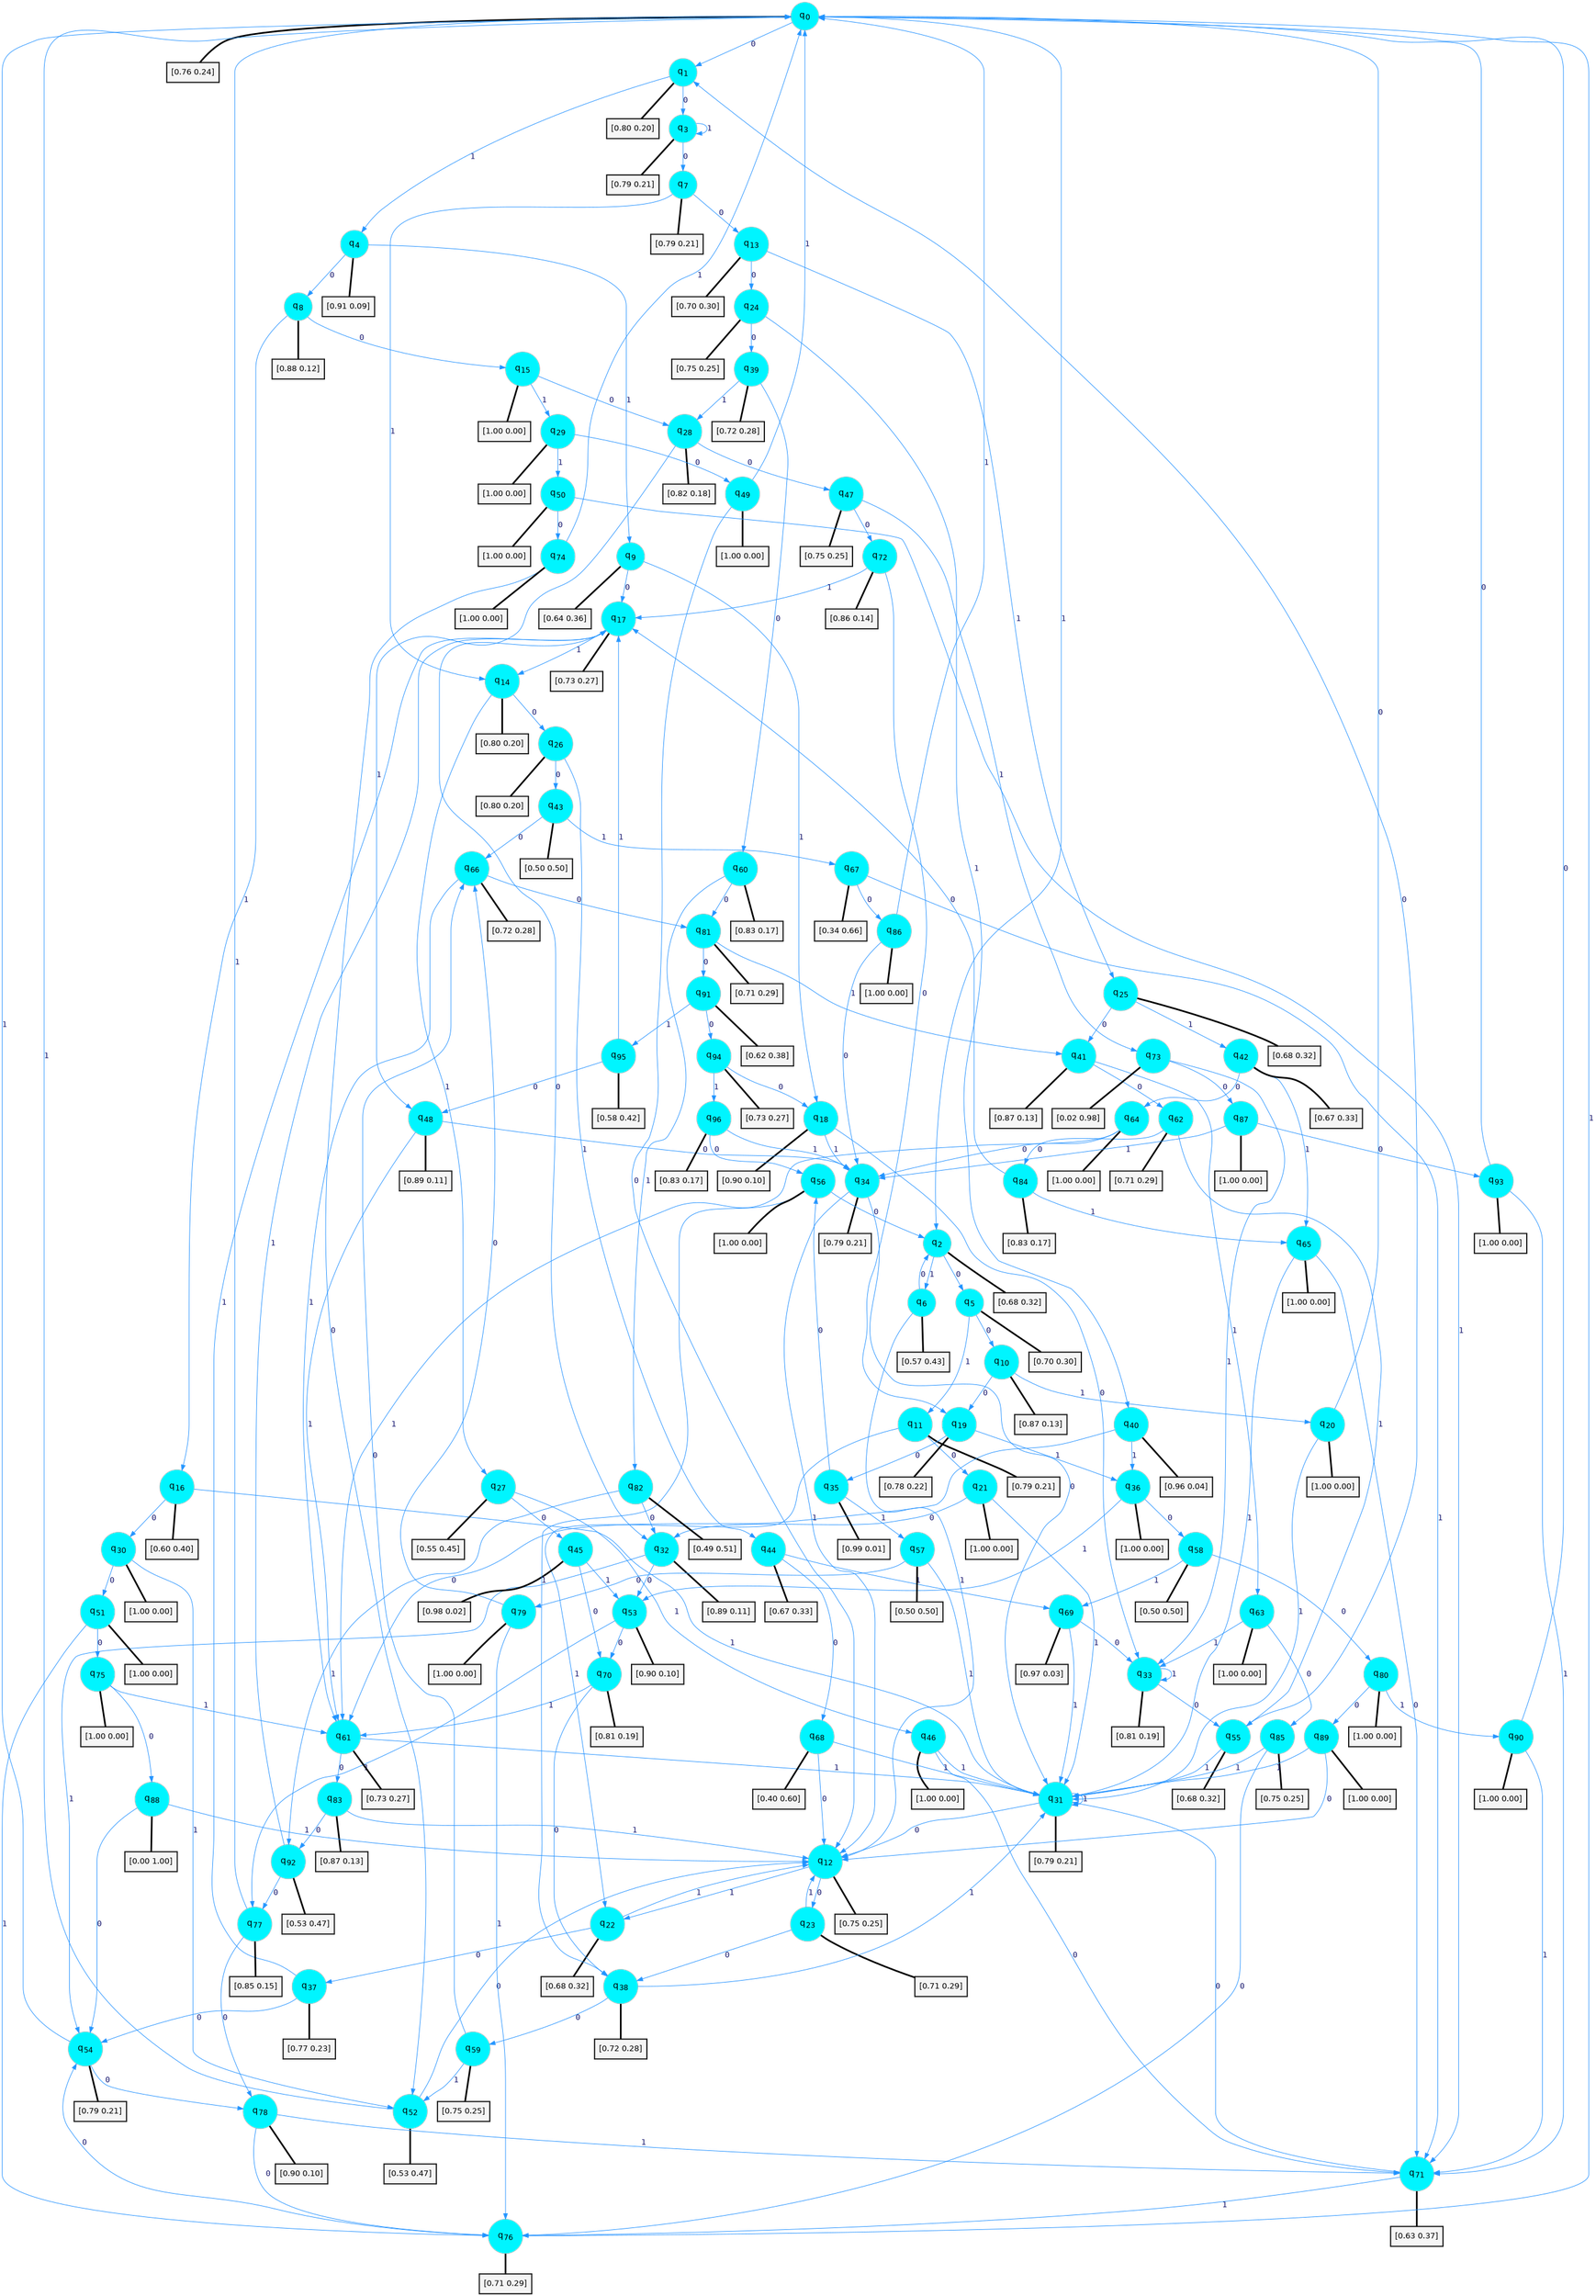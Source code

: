 digraph G {
graph [
bgcolor=transparent, dpi=300, rankdir=TD, size="40,25"];
node [
color=gray, fillcolor=turquoise1, fontcolor=black, fontname=Helvetica, fontsize=16, fontweight=bold, shape=circle, style=filled];
edge [
arrowsize=1, color=dodgerblue1, fontcolor=midnightblue, fontname=courier, fontweight=bold, penwidth=1, style=solid, weight=20];
0[label=<q<SUB>0</SUB>>];
1[label=<q<SUB>1</SUB>>];
2[label=<q<SUB>2</SUB>>];
3[label=<q<SUB>3</SUB>>];
4[label=<q<SUB>4</SUB>>];
5[label=<q<SUB>5</SUB>>];
6[label=<q<SUB>6</SUB>>];
7[label=<q<SUB>7</SUB>>];
8[label=<q<SUB>8</SUB>>];
9[label=<q<SUB>9</SUB>>];
10[label=<q<SUB>10</SUB>>];
11[label=<q<SUB>11</SUB>>];
12[label=<q<SUB>12</SUB>>];
13[label=<q<SUB>13</SUB>>];
14[label=<q<SUB>14</SUB>>];
15[label=<q<SUB>15</SUB>>];
16[label=<q<SUB>16</SUB>>];
17[label=<q<SUB>17</SUB>>];
18[label=<q<SUB>18</SUB>>];
19[label=<q<SUB>19</SUB>>];
20[label=<q<SUB>20</SUB>>];
21[label=<q<SUB>21</SUB>>];
22[label=<q<SUB>22</SUB>>];
23[label=<q<SUB>23</SUB>>];
24[label=<q<SUB>24</SUB>>];
25[label=<q<SUB>25</SUB>>];
26[label=<q<SUB>26</SUB>>];
27[label=<q<SUB>27</SUB>>];
28[label=<q<SUB>28</SUB>>];
29[label=<q<SUB>29</SUB>>];
30[label=<q<SUB>30</SUB>>];
31[label=<q<SUB>31</SUB>>];
32[label=<q<SUB>32</SUB>>];
33[label=<q<SUB>33</SUB>>];
34[label=<q<SUB>34</SUB>>];
35[label=<q<SUB>35</SUB>>];
36[label=<q<SUB>36</SUB>>];
37[label=<q<SUB>37</SUB>>];
38[label=<q<SUB>38</SUB>>];
39[label=<q<SUB>39</SUB>>];
40[label=<q<SUB>40</SUB>>];
41[label=<q<SUB>41</SUB>>];
42[label=<q<SUB>42</SUB>>];
43[label=<q<SUB>43</SUB>>];
44[label=<q<SUB>44</SUB>>];
45[label=<q<SUB>45</SUB>>];
46[label=<q<SUB>46</SUB>>];
47[label=<q<SUB>47</SUB>>];
48[label=<q<SUB>48</SUB>>];
49[label=<q<SUB>49</SUB>>];
50[label=<q<SUB>50</SUB>>];
51[label=<q<SUB>51</SUB>>];
52[label=<q<SUB>52</SUB>>];
53[label=<q<SUB>53</SUB>>];
54[label=<q<SUB>54</SUB>>];
55[label=<q<SUB>55</SUB>>];
56[label=<q<SUB>56</SUB>>];
57[label=<q<SUB>57</SUB>>];
58[label=<q<SUB>58</SUB>>];
59[label=<q<SUB>59</SUB>>];
60[label=<q<SUB>60</SUB>>];
61[label=<q<SUB>61</SUB>>];
62[label=<q<SUB>62</SUB>>];
63[label=<q<SUB>63</SUB>>];
64[label=<q<SUB>64</SUB>>];
65[label=<q<SUB>65</SUB>>];
66[label=<q<SUB>66</SUB>>];
67[label=<q<SUB>67</SUB>>];
68[label=<q<SUB>68</SUB>>];
69[label=<q<SUB>69</SUB>>];
70[label=<q<SUB>70</SUB>>];
71[label=<q<SUB>71</SUB>>];
72[label=<q<SUB>72</SUB>>];
73[label=<q<SUB>73</SUB>>];
74[label=<q<SUB>74</SUB>>];
75[label=<q<SUB>75</SUB>>];
76[label=<q<SUB>76</SUB>>];
77[label=<q<SUB>77</SUB>>];
78[label=<q<SUB>78</SUB>>];
79[label=<q<SUB>79</SUB>>];
80[label=<q<SUB>80</SUB>>];
81[label=<q<SUB>81</SUB>>];
82[label=<q<SUB>82</SUB>>];
83[label=<q<SUB>83</SUB>>];
84[label=<q<SUB>84</SUB>>];
85[label=<q<SUB>85</SUB>>];
86[label=<q<SUB>86</SUB>>];
87[label=<q<SUB>87</SUB>>];
88[label=<q<SUB>88</SUB>>];
89[label=<q<SUB>89</SUB>>];
90[label=<q<SUB>90</SUB>>];
91[label=<q<SUB>91</SUB>>];
92[label=<q<SUB>92</SUB>>];
93[label=<q<SUB>93</SUB>>];
94[label=<q<SUB>94</SUB>>];
95[label=<q<SUB>95</SUB>>];
96[label=<q<SUB>96</SUB>>];
97[label="[0.76 0.24]", shape=box,fontcolor=black, fontname=Helvetica, fontsize=14, penwidth=2, fillcolor=whitesmoke,color=black];
98[label="[0.80 0.20]", shape=box,fontcolor=black, fontname=Helvetica, fontsize=14, penwidth=2, fillcolor=whitesmoke,color=black];
99[label="[0.68 0.32]", shape=box,fontcolor=black, fontname=Helvetica, fontsize=14, penwidth=2, fillcolor=whitesmoke,color=black];
100[label="[0.79 0.21]", shape=box,fontcolor=black, fontname=Helvetica, fontsize=14, penwidth=2, fillcolor=whitesmoke,color=black];
101[label="[0.91 0.09]", shape=box,fontcolor=black, fontname=Helvetica, fontsize=14, penwidth=2, fillcolor=whitesmoke,color=black];
102[label="[0.70 0.30]", shape=box,fontcolor=black, fontname=Helvetica, fontsize=14, penwidth=2, fillcolor=whitesmoke,color=black];
103[label="[0.57 0.43]", shape=box,fontcolor=black, fontname=Helvetica, fontsize=14, penwidth=2, fillcolor=whitesmoke,color=black];
104[label="[0.79 0.21]", shape=box,fontcolor=black, fontname=Helvetica, fontsize=14, penwidth=2, fillcolor=whitesmoke,color=black];
105[label="[0.88 0.12]", shape=box,fontcolor=black, fontname=Helvetica, fontsize=14, penwidth=2, fillcolor=whitesmoke,color=black];
106[label="[0.64 0.36]", shape=box,fontcolor=black, fontname=Helvetica, fontsize=14, penwidth=2, fillcolor=whitesmoke,color=black];
107[label="[0.87 0.13]", shape=box,fontcolor=black, fontname=Helvetica, fontsize=14, penwidth=2, fillcolor=whitesmoke,color=black];
108[label="[0.79 0.21]", shape=box,fontcolor=black, fontname=Helvetica, fontsize=14, penwidth=2, fillcolor=whitesmoke,color=black];
109[label="[0.75 0.25]", shape=box,fontcolor=black, fontname=Helvetica, fontsize=14, penwidth=2, fillcolor=whitesmoke,color=black];
110[label="[0.70 0.30]", shape=box,fontcolor=black, fontname=Helvetica, fontsize=14, penwidth=2, fillcolor=whitesmoke,color=black];
111[label="[0.80 0.20]", shape=box,fontcolor=black, fontname=Helvetica, fontsize=14, penwidth=2, fillcolor=whitesmoke,color=black];
112[label="[1.00 0.00]", shape=box,fontcolor=black, fontname=Helvetica, fontsize=14, penwidth=2, fillcolor=whitesmoke,color=black];
113[label="[0.60 0.40]", shape=box,fontcolor=black, fontname=Helvetica, fontsize=14, penwidth=2, fillcolor=whitesmoke,color=black];
114[label="[0.73 0.27]", shape=box,fontcolor=black, fontname=Helvetica, fontsize=14, penwidth=2, fillcolor=whitesmoke,color=black];
115[label="[0.90 0.10]", shape=box,fontcolor=black, fontname=Helvetica, fontsize=14, penwidth=2, fillcolor=whitesmoke,color=black];
116[label="[0.78 0.22]", shape=box,fontcolor=black, fontname=Helvetica, fontsize=14, penwidth=2, fillcolor=whitesmoke,color=black];
117[label="[1.00 0.00]", shape=box,fontcolor=black, fontname=Helvetica, fontsize=14, penwidth=2, fillcolor=whitesmoke,color=black];
118[label="[1.00 0.00]", shape=box,fontcolor=black, fontname=Helvetica, fontsize=14, penwidth=2, fillcolor=whitesmoke,color=black];
119[label="[0.68 0.32]", shape=box,fontcolor=black, fontname=Helvetica, fontsize=14, penwidth=2, fillcolor=whitesmoke,color=black];
120[label="[0.71 0.29]", shape=box,fontcolor=black, fontname=Helvetica, fontsize=14, penwidth=2, fillcolor=whitesmoke,color=black];
121[label="[0.75 0.25]", shape=box,fontcolor=black, fontname=Helvetica, fontsize=14, penwidth=2, fillcolor=whitesmoke,color=black];
122[label="[0.68 0.32]", shape=box,fontcolor=black, fontname=Helvetica, fontsize=14, penwidth=2, fillcolor=whitesmoke,color=black];
123[label="[0.80 0.20]", shape=box,fontcolor=black, fontname=Helvetica, fontsize=14, penwidth=2, fillcolor=whitesmoke,color=black];
124[label="[0.55 0.45]", shape=box,fontcolor=black, fontname=Helvetica, fontsize=14, penwidth=2, fillcolor=whitesmoke,color=black];
125[label="[0.82 0.18]", shape=box,fontcolor=black, fontname=Helvetica, fontsize=14, penwidth=2, fillcolor=whitesmoke,color=black];
126[label="[1.00 0.00]", shape=box,fontcolor=black, fontname=Helvetica, fontsize=14, penwidth=2, fillcolor=whitesmoke,color=black];
127[label="[1.00 0.00]", shape=box,fontcolor=black, fontname=Helvetica, fontsize=14, penwidth=2, fillcolor=whitesmoke,color=black];
128[label="[0.79 0.21]", shape=box,fontcolor=black, fontname=Helvetica, fontsize=14, penwidth=2, fillcolor=whitesmoke,color=black];
129[label="[0.89 0.11]", shape=box,fontcolor=black, fontname=Helvetica, fontsize=14, penwidth=2, fillcolor=whitesmoke,color=black];
130[label="[0.81 0.19]", shape=box,fontcolor=black, fontname=Helvetica, fontsize=14, penwidth=2, fillcolor=whitesmoke,color=black];
131[label="[0.79 0.21]", shape=box,fontcolor=black, fontname=Helvetica, fontsize=14, penwidth=2, fillcolor=whitesmoke,color=black];
132[label="[0.99 0.01]", shape=box,fontcolor=black, fontname=Helvetica, fontsize=14, penwidth=2, fillcolor=whitesmoke,color=black];
133[label="[1.00 0.00]", shape=box,fontcolor=black, fontname=Helvetica, fontsize=14, penwidth=2, fillcolor=whitesmoke,color=black];
134[label="[0.77 0.23]", shape=box,fontcolor=black, fontname=Helvetica, fontsize=14, penwidth=2, fillcolor=whitesmoke,color=black];
135[label="[0.72 0.28]", shape=box,fontcolor=black, fontname=Helvetica, fontsize=14, penwidth=2, fillcolor=whitesmoke,color=black];
136[label="[0.72 0.28]", shape=box,fontcolor=black, fontname=Helvetica, fontsize=14, penwidth=2, fillcolor=whitesmoke,color=black];
137[label="[0.96 0.04]", shape=box,fontcolor=black, fontname=Helvetica, fontsize=14, penwidth=2, fillcolor=whitesmoke,color=black];
138[label="[0.87 0.13]", shape=box,fontcolor=black, fontname=Helvetica, fontsize=14, penwidth=2, fillcolor=whitesmoke,color=black];
139[label="[0.67 0.33]", shape=box,fontcolor=black, fontname=Helvetica, fontsize=14, penwidth=2, fillcolor=whitesmoke,color=black];
140[label="[0.50 0.50]", shape=box,fontcolor=black, fontname=Helvetica, fontsize=14, penwidth=2, fillcolor=whitesmoke,color=black];
141[label="[0.67 0.33]", shape=box,fontcolor=black, fontname=Helvetica, fontsize=14, penwidth=2, fillcolor=whitesmoke,color=black];
142[label="[0.98 0.02]", shape=box,fontcolor=black, fontname=Helvetica, fontsize=14, penwidth=2, fillcolor=whitesmoke,color=black];
143[label="[1.00 0.00]", shape=box,fontcolor=black, fontname=Helvetica, fontsize=14, penwidth=2, fillcolor=whitesmoke,color=black];
144[label="[0.75 0.25]", shape=box,fontcolor=black, fontname=Helvetica, fontsize=14, penwidth=2, fillcolor=whitesmoke,color=black];
145[label="[0.89 0.11]", shape=box,fontcolor=black, fontname=Helvetica, fontsize=14, penwidth=2, fillcolor=whitesmoke,color=black];
146[label="[1.00 0.00]", shape=box,fontcolor=black, fontname=Helvetica, fontsize=14, penwidth=2, fillcolor=whitesmoke,color=black];
147[label="[1.00 0.00]", shape=box,fontcolor=black, fontname=Helvetica, fontsize=14, penwidth=2, fillcolor=whitesmoke,color=black];
148[label="[1.00 0.00]", shape=box,fontcolor=black, fontname=Helvetica, fontsize=14, penwidth=2, fillcolor=whitesmoke,color=black];
149[label="[0.53 0.47]", shape=box,fontcolor=black, fontname=Helvetica, fontsize=14, penwidth=2, fillcolor=whitesmoke,color=black];
150[label="[0.90 0.10]", shape=box,fontcolor=black, fontname=Helvetica, fontsize=14, penwidth=2, fillcolor=whitesmoke,color=black];
151[label="[0.79 0.21]", shape=box,fontcolor=black, fontname=Helvetica, fontsize=14, penwidth=2, fillcolor=whitesmoke,color=black];
152[label="[0.68 0.32]", shape=box,fontcolor=black, fontname=Helvetica, fontsize=14, penwidth=2, fillcolor=whitesmoke,color=black];
153[label="[1.00 0.00]", shape=box,fontcolor=black, fontname=Helvetica, fontsize=14, penwidth=2, fillcolor=whitesmoke,color=black];
154[label="[0.50 0.50]", shape=box,fontcolor=black, fontname=Helvetica, fontsize=14, penwidth=2, fillcolor=whitesmoke,color=black];
155[label="[0.50 0.50]", shape=box,fontcolor=black, fontname=Helvetica, fontsize=14, penwidth=2, fillcolor=whitesmoke,color=black];
156[label="[0.75 0.25]", shape=box,fontcolor=black, fontname=Helvetica, fontsize=14, penwidth=2, fillcolor=whitesmoke,color=black];
157[label="[0.83 0.17]", shape=box,fontcolor=black, fontname=Helvetica, fontsize=14, penwidth=2, fillcolor=whitesmoke,color=black];
158[label="[0.73 0.27]", shape=box,fontcolor=black, fontname=Helvetica, fontsize=14, penwidth=2, fillcolor=whitesmoke,color=black];
159[label="[0.71 0.29]", shape=box,fontcolor=black, fontname=Helvetica, fontsize=14, penwidth=2, fillcolor=whitesmoke,color=black];
160[label="[1.00 0.00]", shape=box,fontcolor=black, fontname=Helvetica, fontsize=14, penwidth=2, fillcolor=whitesmoke,color=black];
161[label="[1.00 0.00]", shape=box,fontcolor=black, fontname=Helvetica, fontsize=14, penwidth=2, fillcolor=whitesmoke,color=black];
162[label="[1.00 0.00]", shape=box,fontcolor=black, fontname=Helvetica, fontsize=14, penwidth=2, fillcolor=whitesmoke,color=black];
163[label="[0.72 0.28]", shape=box,fontcolor=black, fontname=Helvetica, fontsize=14, penwidth=2, fillcolor=whitesmoke,color=black];
164[label="[0.34 0.66]", shape=box,fontcolor=black, fontname=Helvetica, fontsize=14, penwidth=2, fillcolor=whitesmoke,color=black];
165[label="[0.40 0.60]", shape=box,fontcolor=black, fontname=Helvetica, fontsize=14, penwidth=2, fillcolor=whitesmoke,color=black];
166[label="[0.97 0.03]", shape=box,fontcolor=black, fontname=Helvetica, fontsize=14, penwidth=2, fillcolor=whitesmoke,color=black];
167[label="[0.81 0.19]", shape=box,fontcolor=black, fontname=Helvetica, fontsize=14, penwidth=2, fillcolor=whitesmoke,color=black];
168[label="[0.63 0.37]", shape=box,fontcolor=black, fontname=Helvetica, fontsize=14, penwidth=2, fillcolor=whitesmoke,color=black];
169[label="[0.86 0.14]", shape=box,fontcolor=black, fontname=Helvetica, fontsize=14, penwidth=2, fillcolor=whitesmoke,color=black];
170[label="[0.02 0.98]", shape=box,fontcolor=black, fontname=Helvetica, fontsize=14, penwidth=2, fillcolor=whitesmoke,color=black];
171[label="[1.00 0.00]", shape=box,fontcolor=black, fontname=Helvetica, fontsize=14, penwidth=2, fillcolor=whitesmoke,color=black];
172[label="[1.00 0.00]", shape=box,fontcolor=black, fontname=Helvetica, fontsize=14, penwidth=2, fillcolor=whitesmoke,color=black];
173[label="[0.71 0.29]", shape=box,fontcolor=black, fontname=Helvetica, fontsize=14, penwidth=2, fillcolor=whitesmoke,color=black];
174[label="[0.85 0.15]", shape=box,fontcolor=black, fontname=Helvetica, fontsize=14, penwidth=2, fillcolor=whitesmoke,color=black];
175[label="[0.90 0.10]", shape=box,fontcolor=black, fontname=Helvetica, fontsize=14, penwidth=2, fillcolor=whitesmoke,color=black];
176[label="[1.00 0.00]", shape=box,fontcolor=black, fontname=Helvetica, fontsize=14, penwidth=2, fillcolor=whitesmoke,color=black];
177[label="[1.00 0.00]", shape=box,fontcolor=black, fontname=Helvetica, fontsize=14, penwidth=2, fillcolor=whitesmoke,color=black];
178[label="[0.71 0.29]", shape=box,fontcolor=black, fontname=Helvetica, fontsize=14, penwidth=2, fillcolor=whitesmoke,color=black];
179[label="[0.49 0.51]", shape=box,fontcolor=black, fontname=Helvetica, fontsize=14, penwidth=2, fillcolor=whitesmoke,color=black];
180[label="[0.87 0.13]", shape=box,fontcolor=black, fontname=Helvetica, fontsize=14, penwidth=2, fillcolor=whitesmoke,color=black];
181[label="[0.83 0.17]", shape=box,fontcolor=black, fontname=Helvetica, fontsize=14, penwidth=2, fillcolor=whitesmoke,color=black];
182[label="[0.75 0.25]", shape=box,fontcolor=black, fontname=Helvetica, fontsize=14, penwidth=2, fillcolor=whitesmoke,color=black];
183[label="[1.00 0.00]", shape=box,fontcolor=black, fontname=Helvetica, fontsize=14, penwidth=2, fillcolor=whitesmoke,color=black];
184[label="[1.00 0.00]", shape=box,fontcolor=black, fontname=Helvetica, fontsize=14, penwidth=2, fillcolor=whitesmoke,color=black];
185[label="[0.00 1.00]", shape=box,fontcolor=black, fontname=Helvetica, fontsize=14, penwidth=2, fillcolor=whitesmoke,color=black];
186[label="[1.00 0.00]", shape=box,fontcolor=black, fontname=Helvetica, fontsize=14, penwidth=2, fillcolor=whitesmoke,color=black];
187[label="[1.00 0.00]", shape=box,fontcolor=black, fontname=Helvetica, fontsize=14, penwidth=2, fillcolor=whitesmoke,color=black];
188[label="[0.62 0.38]", shape=box,fontcolor=black, fontname=Helvetica, fontsize=14, penwidth=2, fillcolor=whitesmoke,color=black];
189[label="[0.53 0.47]", shape=box,fontcolor=black, fontname=Helvetica, fontsize=14, penwidth=2, fillcolor=whitesmoke,color=black];
190[label="[1.00 0.00]", shape=box,fontcolor=black, fontname=Helvetica, fontsize=14, penwidth=2, fillcolor=whitesmoke,color=black];
191[label="[0.73 0.27]", shape=box,fontcolor=black, fontname=Helvetica, fontsize=14, penwidth=2, fillcolor=whitesmoke,color=black];
192[label="[0.58 0.42]", shape=box,fontcolor=black, fontname=Helvetica, fontsize=14, penwidth=2, fillcolor=whitesmoke,color=black];
193[label="[0.83 0.17]", shape=box,fontcolor=black, fontname=Helvetica, fontsize=14, penwidth=2, fillcolor=whitesmoke,color=black];
0->1 [label=0];
0->2 [label=1];
0->97 [arrowhead=none, penwidth=3,color=black];
1->3 [label=0];
1->4 [label=1];
1->98 [arrowhead=none, penwidth=3,color=black];
2->5 [label=0];
2->6 [label=1];
2->99 [arrowhead=none, penwidth=3,color=black];
3->7 [label=0];
3->3 [label=1];
3->100 [arrowhead=none, penwidth=3,color=black];
4->8 [label=0];
4->9 [label=1];
4->101 [arrowhead=none, penwidth=3,color=black];
5->10 [label=0];
5->11 [label=1];
5->102 [arrowhead=none, penwidth=3,color=black];
6->2 [label=0];
6->12 [label=1];
6->103 [arrowhead=none, penwidth=3,color=black];
7->13 [label=0];
7->14 [label=1];
7->104 [arrowhead=none, penwidth=3,color=black];
8->15 [label=0];
8->16 [label=1];
8->105 [arrowhead=none, penwidth=3,color=black];
9->17 [label=0];
9->18 [label=1];
9->106 [arrowhead=none, penwidth=3,color=black];
10->19 [label=0];
10->20 [label=1];
10->107 [arrowhead=none, penwidth=3,color=black];
11->21 [label=0];
11->22 [label=1];
11->108 [arrowhead=none, penwidth=3,color=black];
12->23 [label=0];
12->22 [label=1];
12->109 [arrowhead=none, penwidth=3,color=black];
13->24 [label=0];
13->25 [label=1];
13->110 [arrowhead=none, penwidth=3,color=black];
14->26 [label=0];
14->27 [label=1];
14->111 [arrowhead=none, penwidth=3,color=black];
15->28 [label=0];
15->29 [label=1];
15->112 [arrowhead=none, penwidth=3,color=black];
16->30 [label=0];
16->31 [label=1];
16->113 [arrowhead=none, penwidth=3,color=black];
17->32 [label=0];
17->14 [label=1];
17->114 [arrowhead=none, penwidth=3,color=black];
18->33 [label=0];
18->34 [label=1];
18->115 [arrowhead=none, penwidth=3,color=black];
19->35 [label=0];
19->36 [label=1];
19->116 [arrowhead=none, penwidth=3,color=black];
20->0 [label=0];
20->31 [label=1];
20->117 [arrowhead=none, penwidth=3,color=black];
21->32 [label=0];
21->31 [label=1];
21->118 [arrowhead=none, penwidth=3,color=black];
22->37 [label=0];
22->12 [label=1];
22->119 [arrowhead=none, penwidth=3,color=black];
23->38 [label=0];
23->12 [label=1];
23->120 [arrowhead=none, penwidth=3,color=black];
24->39 [label=0];
24->40 [label=1];
24->121 [arrowhead=none, penwidth=3,color=black];
25->41 [label=0];
25->42 [label=1];
25->122 [arrowhead=none, penwidth=3,color=black];
26->43 [label=0];
26->44 [label=1];
26->123 [arrowhead=none, penwidth=3,color=black];
27->45 [label=0];
27->46 [label=1];
27->124 [arrowhead=none, penwidth=3,color=black];
28->47 [label=0];
28->48 [label=1];
28->125 [arrowhead=none, penwidth=3,color=black];
29->49 [label=0];
29->50 [label=1];
29->126 [arrowhead=none, penwidth=3,color=black];
30->51 [label=0];
30->52 [label=1];
30->127 [arrowhead=none, penwidth=3,color=black];
31->12 [label=0];
31->31 [label=1];
31->128 [arrowhead=none, penwidth=3,color=black];
32->53 [label=0];
32->54 [label=1];
32->129 [arrowhead=none, penwidth=3,color=black];
33->55 [label=0];
33->33 [label=1];
33->130 [arrowhead=none, penwidth=3,color=black];
34->31 [label=0];
34->12 [label=1];
34->131 [arrowhead=none, penwidth=3,color=black];
35->56 [label=0];
35->57 [label=1];
35->132 [arrowhead=none, penwidth=3,color=black];
36->58 [label=0];
36->53 [label=1];
36->133 [arrowhead=none, penwidth=3,color=black];
37->54 [label=0];
37->17 [label=1];
37->134 [arrowhead=none, penwidth=3,color=black];
38->59 [label=0];
38->31 [label=1];
38->135 [arrowhead=none, penwidth=3,color=black];
39->60 [label=0];
39->28 [label=1];
39->136 [arrowhead=none, penwidth=3,color=black];
40->61 [label=0];
40->36 [label=1];
40->137 [arrowhead=none, penwidth=3,color=black];
41->62 [label=0];
41->63 [label=1];
41->138 [arrowhead=none, penwidth=3,color=black];
42->64 [label=0];
42->65 [label=1];
42->139 [arrowhead=none, penwidth=3,color=black];
43->66 [label=0];
43->67 [label=1];
43->140 [arrowhead=none, penwidth=3,color=black];
44->68 [label=0];
44->69 [label=1];
44->141 [arrowhead=none, penwidth=3,color=black];
45->70 [label=0];
45->53 [label=1];
45->142 [arrowhead=none, penwidth=3,color=black];
46->71 [label=0];
46->31 [label=1];
46->143 [arrowhead=none, penwidth=3,color=black];
47->72 [label=0];
47->73 [label=1];
47->144 [arrowhead=none, penwidth=3,color=black];
48->34 [label=0];
48->61 [label=1];
48->145 [arrowhead=none, penwidth=3,color=black];
49->12 [label=0];
49->0 [label=1];
49->146 [arrowhead=none, penwidth=3,color=black];
50->74 [label=0];
50->71 [label=1];
50->147 [arrowhead=none, penwidth=3,color=black];
51->75 [label=0];
51->76 [label=1];
51->148 [arrowhead=none, penwidth=3,color=black];
52->12 [label=0];
52->0 [label=1];
52->149 [arrowhead=none, penwidth=3,color=black];
53->70 [label=0];
53->77 [label=1];
53->150 [arrowhead=none, penwidth=3,color=black];
54->78 [label=0];
54->0 [label=1];
54->151 [arrowhead=none, penwidth=3,color=black];
55->1 [label=0];
55->31 [label=1];
55->152 [arrowhead=none, penwidth=3,color=black];
56->2 [label=0];
56->38 [label=1];
56->153 [arrowhead=none, penwidth=3,color=black];
57->79 [label=0];
57->31 [label=1];
57->154 [arrowhead=none, penwidth=3,color=black];
58->80 [label=0];
58->69 [label=1];
58->155 [arrowhead=none, penwidth=3,color=black];
59->66 [label=0];
59->52 [label=1];
59->156 [arrowhead=none, penwidth=3,color=black];
60->81 [label=0];
60->82 [label=1];
60->157 [arrowhead=none, penwidth=3,color=black];
61->83 [label=0];
61->31 [label=1];
61->158 [arrowhead=none, penwidth=3,color=black];
62->84 [label=0];
62->55 [label=1];
62->159 [arrowhead=none, penwidth=3,color=black];
63->85 [label=0];
63->33 [label=1];
63->160 [arrowhead=none, penwidth=3,color=black];
64->34 [label=0];
64->61 [label=1];
64->161 [arrowhead=none, penwidth=3,color=black];
65->71 [label=0];
65->31 [label=1];
65->162 [arrowhead=none, penwidth=3,color=black];
66->81 [label=0];
66->61 [label=1];
66->163 [arrowhead=none, penwidth=3,color=black];
67->86 [label=0];
67->71 [label=1];
67->164 [arrowhead=none, penwidth=3,color=black];
68->12 [label=0];
68->31 [label=1];
68->165 [arrowhead=none, penwidth=3,color=black];
69->33 [label=0];
69->31 [label=1];
69->166 [arrowhead=none, penwidth=3,color=black];
70->38 [label=0];
70->61 [label=1];
70->167 [arrowhead=none, penwidth=3,color=black];
71->31 [label=0];
71->76 [label=1];
71->168 [arrowhead=none, penwidth=3,color=black];
72->19 [label=0];
72->17 [label=1];
72->169 [arrowhead=none, penwidth=3,color=black];
73->87 [label=0];
73->33 [label=1];
73->170 [arrowhead=none, penwidth=3,color=black];
74->52 [label=0];
74->0 [label=1];
74->171 [arrowhead=none, penwidth=3,color=black];
75->88 [label=0];
75->61 [label=1];
75->172 [arrowhead=none, penwidth=3,color=black];
76->54 [label=0];
76->0 [label=1];
76->173 [arrowhead=none, penwidth=3,color=black];
77->78 [label=0];
77->0 [label=1];
77->174 [arrowhead=none, penwidth=3,color=black];
78->76 [label=0];
78->71 [label=1];
78->175 [arrowhead=none, penwidth=3,color=black];
79->66 [label=0];
79->76 [label=1];
79->176 [arrowhead=none, penwidth=3,color=black];
80->89 [label=0];
80->90 [label=1];
80->177 [arrowhead=none, penwidth=3,color=black];
81->91 [label=0];
81->41 [label=1];
81->178 [arrowhead=none, penwidth=3,color=black];
82->32 [label=0];
82->92 [label=1];
82->179 [arrowhead=none, penwidth=3,color=black];
83->92 [label=0];
83->12 [label=1];
83->180 [arrowhead=none, penwidth=3,color=black];
84->17 [label=0];
84->65 [label=1];
84->181 [arrowhead=none, penwidth=3,color=black];
85->76 [label=0];
85->31 [label=1];
85->182 [arrowhead=none, penwidth=3,color=black];
86->34 [label=0];
86->0 [label=1];
86->183 [arrowhead=none, penwidth=3,color=black];
87->93 [label=0];
87->34 [label=1];
87->184 [arrowhead=none, penwidth=3,color=black];
88->54 [label=0];
88->12 [label=1];
88->185 [arrowhead=none, penwidth=3,color=black];
89->12 [label=0];
89->31 [label=1];
89->186 [arrowhead=none, penwidth=3,color=black];
90->0 [label=0];
90->71 [label=1];
90->187 [arrowhead=none, penwidth=3,color=black];
91->94 [label=0];
91->95 [label=1];
91->188 [arrowhead=none, penwidth=3,color=black];
92->77 [label=0];
92->17 [label=1];
92->189 [arrowhead=none, penwidth=3,color=black];
93->0 [label=0];
93->71 [label=1];
93->190 [arrowhead=none, penwidth=3,color=black];
94->18 [label=0];
94->96 [label=1];
94->191 [arrowhead=none, penwidth=3,color=black];
95->48 [label=0];
95->17 [label=1];
95->192 [arrowhead=none, penwidth=3,color=black];
96->56 [label=0];
96->34 [label=1];
96->193 [arrowhead=none, penwidth=3,color=black];
}
